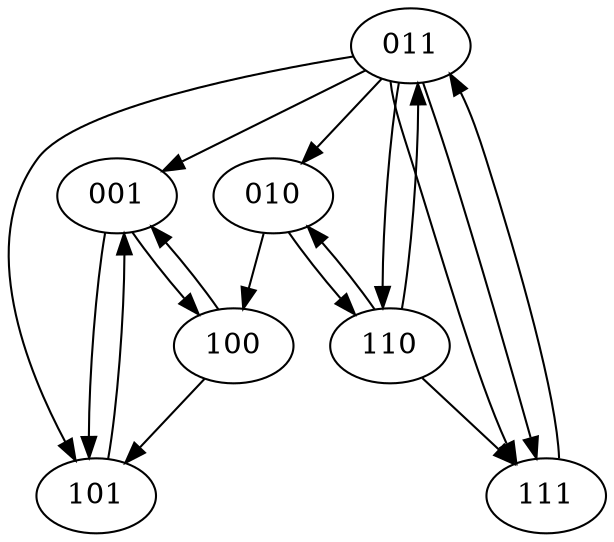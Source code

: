 digraph G{

{node_1 [label="001"];
node_2 [label="010"];
node_3 [label="011"];
node_4 [label="100"];
node_5 [label="101"];
node_6 [label="110"];
node_7 [label="111"];
}
node_1->node_5[penwidth=1]
node_1->node_4[penwidth=1]
node_2->node_6[penwidth=1]
node_2->node_4[penwidth=1]
node_3->node_1[penwidth=1]
node_3->node_7[penwidth=1]
node_3->node_5[penwidth=1]
node_3->node_2[penwidth=1]
node_3->node_7[penwidth=1]
node_3->node_6[penwidth=1]
node_4->node_5[penwidth=1]
node_4->node_1[penwidth=1]
node_5->node_1[penwidth=1]
node_6->node_2[penwidth=1]
node_6->node_7[penwidth=1]
node_6->node_3[penwidth=1]
node_7->node_3[penwidth=1]
}
